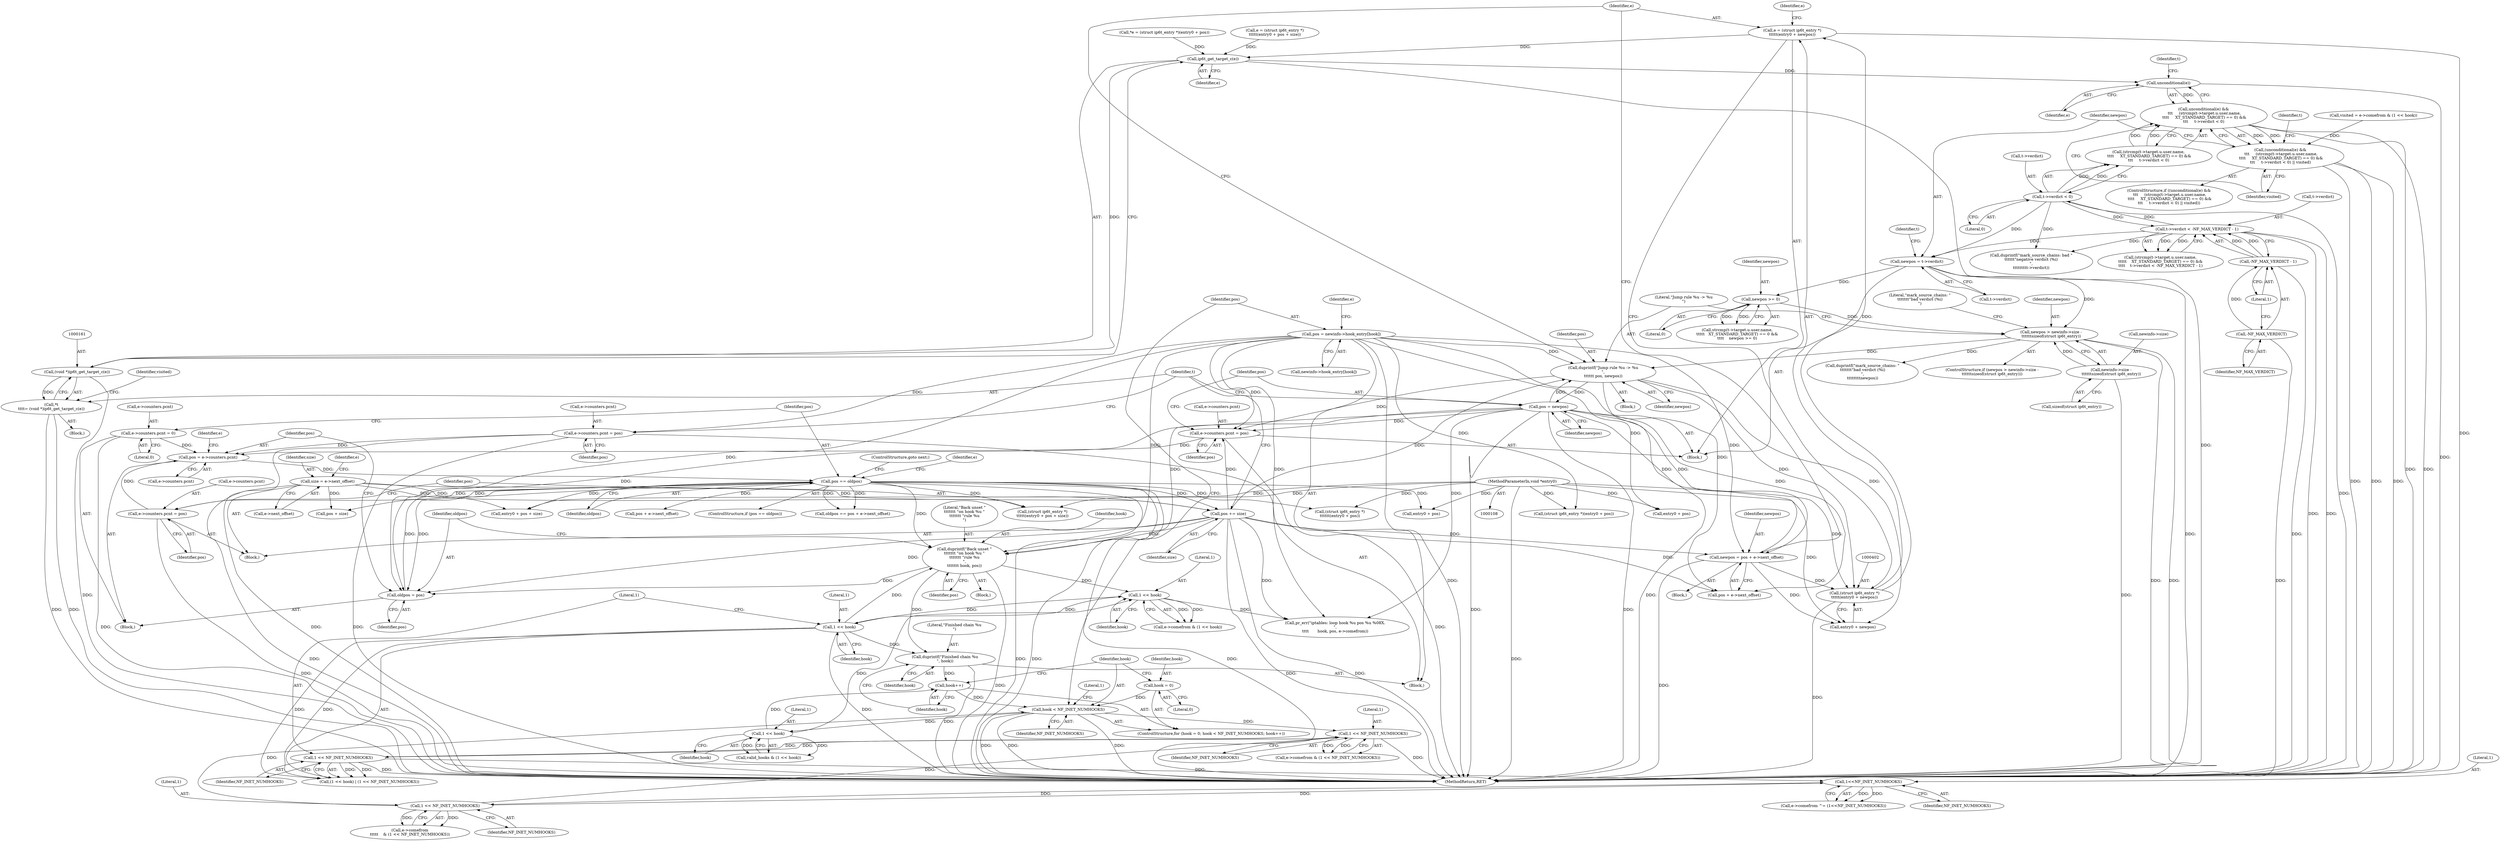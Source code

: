 digraph "0_linux_54d83fc74aa9ec72794373cb47432c5f7fb1a309_11@integer" {
"1000399" [label="(Call,e = (struct ip6t_entry *)\n\t\t\t\t\t(entry0 + newpos))"];
"1000401" [label="(Call,(struct ip6t_entry *)\n\t\t\t\t\t(entry0 + newpos))"];
"1000111" [label="(MethodParameterIn,void *entry0)"];
"1000386" [label="(Call,duprintf(\"Jump rule %u -> %u\n\",\n\t\t\t\t\t\t pos, newpos))"];
"1000413" [label="(Call,pos = newpos)"];
"1000392" [label="(Call,newpos = pos + e->next_offset)"];
"1000341" [label="(Call,pos += size)"];
"1000320" [label="(Call,size = e->next_offset)"];
"1000302" [label="(Call,pos == oldpos)"];
"1000287" [label="(Call,pos = e->counters.pcnt)"];
"1000406" [label="(Call,e->counters.pcnt = pos)"];
"1000125" [label="(Call,pos = newinfo->hook_entry[hook])"];
"1000148" [label="(Call,e->counters.pcnt = pos)"];
"1000294" [label="(Call,e->counters.pcnt = 0)"];
"1000334" [label="(Call,e->counters.pcnt = pos)"];
"1000284" [label="(Call,oldpos = pos)"];
"1000280" [label="(Call,duprintf(\"Back unset \"\n\t\t\t\t\t\t\t \"on hook %u \"\n\t\t\t\t\t\t\t \"rule %u\n\",\n\t\t\t\t\t\t\t hook, pos))"];
"1000197" [label="(Call,1 << hook)"];
"1000171" [label="(Call,1 << hook)"];
"1000144" [label="(Call,1 << hook)"];
"1000118" [label="(Call,hook < NF_INET_NUMHOOKS)"];
"1000121" [label="(Call,hook++)"];
"1000417" [label="(Call,duprintf(\"Finished chain %u\n\", hook))"];
"1000115" [label="(Call,hook = 0)"];
"1000276" [label="(Call,1 << NF_INET_NUMHOOKS)"];
"1000268" [label="(Call,1<<NF_INET_NUMHOOKS)"];
"1000200" [label="(Call,1 << NF_INET_NUMHOOKS)"];
"1000179" [label="(Call,1 << NF_INET_NUMHOOKS)"];
"1000372" [label="(Call,newpos > newinfo->size -\n\t\t\t\t\t\tsizeof(struct ip6t_entry))"];
"1000367" [label="(Call,newpos >= 0)"];
"1000347" [label="(Call,newpos = t->verdict)"];
"1000222" [label="(Call,t->verdict < 0)"];
"1000246" [label="(Call,t->verdict < -NF_MAX_VERDICT - 1)"];
"1000250" [label="(Call,-NF_MAX_VERDICT - 1)"];
"1000251" [label="(Call,-NF_MAX_VERDICT)"];
"1000374" [label="(Call,newinfo->size -\n\t\t\t\t\t\tsizeof(struct ip6t_entry))"];
"1000162" [label="(Call,ip6t_get_target_c(e))"];
"1000160" [label="(Call,(void *)ip6t_get_target_c(e))"];
"1000158" [label="(Call,*t\n\t\t\t\t= (void *)ip6t_get_target_c(e))"];
"1000206" [label="(Call,unconditional(e))"];
"1000205" [label="(Call,unconditional(e) &&\n \t\t\t     (strcmp(t->target.u.user.name,\n \t\t\t\t     XT_STANDARD_TARGET) == 0) &&\n\t\t\t     t->verdict < 0)"];
"1000204" [label="(Call,(unconditional(e) &&\n \t\t\t     (strcmp(t->target.u.user.name,\n \t\t\t\t     XT_STANDARD_TARGET) == 0) &&\n\t\t\t     t->verdict < 0) || visited)"];
"1000123" [label="(Block,)"];
"1000167" [label="(Call,e->comefrom & (1 << hook))"];
"1000183" [label="(Call,pr_err(\"iptables: loop hook %u pos %u %08X.\n\",\n\t\t\t\t       hook, pos, e->comefrom))"];
"1000173" [label="(Identifier,hook)"];
"1000179" [label="(Call,1 << NF_INET_NUMHOOKS)"];
"1000223" [label="(Call,t->verdict)"];
"1000137" [label="(Call,entry0 + pos)"];
"1000159" [label="(Identifier,t)"];
"1000307" [label="(Identifier,e)"];
"1000343" [label="(Identifier,size)"];
"1000156" [label="(Block,)"];
"1000340" [label="(Identifier,pos)"];
"1000302" [label="(Call,pos == oldpos)"];
"1000272" [label="(Call,e->comefrom\n\t\t\t\t\t    & (1 << NF_INET_NUMHOOKS))"];
"1000162" [label="(Call,ip6t_get_target_c(e))"];
"1000378" [label="(Call,sizeof(struct ip6t_entry))"];
"1000206" [label="(Call,unconditional(e))"];
"1000399" [label="(Call,e = (struct ip6t_entry *)\n\t\t\t\t\t(entry0 + newpos))"];
"1000345" [label="(Block,)"];
"1000196" [label="(Call,(1 << hook) | (1 << NF_INET_NUMHOOKS))"];
"1000417" [label="(Call,duprintf(\"Finished chain %u\n\", hook))"];
"1000400" [label="(Identifier,e)"];
"1000304" [label="(Identifier,oldpos)"];
"1000407" [label="(Call,e->counters.pcnt)"];
"1000287" [label="(Call,pos = e->counters.pcnt)"];
"1000334" [label="(Call,e->counters.pcnt = pos)"];
"1000371" [label="(ControlStructure,if (newpos > newinfo->size -\n\t\t\t\t\t\tsizeof(struct ip6t_entry)))"];
"1000406" [label="(Call,e->counters.pcnt = pos)"];
"1000144" [label="(Call,1 << hook)"];
"1000348" [label="(Identifier,newpos)"];
"1000373" [label="(Identifier,newpos)"];
"1000335" [label="(Call,e->counters.pcnt)"];
"1000268" [label="(Call,1<<NF_INET_NUMHOOKS)"];
"1000263" [label="(Block,)"];
"1000199" [label="(Identifier,hook)"];
"1000207" [label="(Identifier,e)"];
"1000281" [label="(Literal,\"Back unset \"\n\t\t\t\t\t\t\t \"on hook %u \"\n\t\t\t\t\t\t\t \"rule %u\n\")"];
"1000393" [label="(Identifier,newpos)"];
"1000280" [label="(Call,duprintf(\"Back unset \"\n\t\t\t\t\t\t\t \"on hook %u \"\n\t\t\t\t\t\t\t \"rule %u\n\",\n\t\t\t\t\t\t\t hook, pos))"];
"1000288" [label="(Identifier,pos)"];
"1000413" [label="(Call,pos = newpos)"];
"1000226" [label="(Literal,0)"];
"1000391" [label="(Block,)"];
"1000117" [label="(Literal,0)"];
"1000276" [label="(Call,1 << NF_INET_NUMHOOKS)"];
"1000285" [label="(Identifier,oldpos)"];
"1000120" [label="(Identifier,NF_INET_NUMHOOKS)"];
"1000175" [label="(Call,e->comefrom & (1 << NF_INET_NUMHOOKS))"];
"1000325" [label="(Call,e = (struct ip6t_entry *)\n\t\t\t\t\t(entry0 + pos + size))"];
"1000171" [label="(Call,1 << hook)"];
"1000320" [label="(Call,size = e->next_offset)"];
"1000163" [label="(Identifier,e)"];
"1000181" [label="(Identifier,NF_INET_NUMHOOKS)"];
"1000322" [label="(Call,e->next_offset)"];
"1000134" [label="(Identifier,e)"];
"1000247" [label="(Call,t->verdict)"];
"1000367" [label="(Call,newpos >= 0)"];
"1000126" [label="(Identifier,pos)"];
"1000421" [label="(Literal,1)"];
"1000342" [label="(Identifier,pos)"];
"1000250" [label="(Call,-NF_MAX_VERDICT - 1)"];
"1000394" [label="(Call,pos + e->next_offset)"];
"1000415" [label="(Identifier,newpos)"];
"1000202" [label="(Identifier,NF_INET_NUMHOOKS)"];
"1000305" [label="(ControlStructure,goto next;)"];
"1000403" [label="(Call,entry0 + newpos)"];
"1000381" [label="(Call,duprintf(\"mark_source_chains: \"\n\t\t\t\t\t\t\t\"bad verdict (%i)\n\",\n\t\t\t\t\t\t\t\tnewpos))"];
"1000382" [label="(Literal,\"mark_source_chains: \"\n\t\t\t\t\t\t\t\"bad verdict (%i)\n\")"];
"1000119" [label="(Identifier,hook)"];
"1000215" [label="(Identifier,t)"];
"1000349" [label="(Call,t->verdict)"];
"1000295" [label="(Call,e->counters.pcnt)"];
"1000148" [label="(Call,e->counters.pcnt = pos)"];
"1000409" [label="(Identifier,e)"];
"1000208" [label="(Call,(strcmp(t->target.u.user.name,\n \t\t\t\t     XT_STANDARD_TARGET) == 0) &&\n\t\t\t     t->verdict < 0)"];
"1000232" [label="(Call,(strcmp(t->target.u.user.name,\n\t\t\t\t\t    XT_STANDARD_TARGET) == 0) &&\n\t\t\t\t    t->verdict < -NF_MAX_VERDICT - 1)"];
"1000370" [label="(Block,)"];
"1000270" [label="(Identifier,NF_INET_NUMHOOKS)"];
"1000353" [label="(Call,strcmp(t->target.u.user.name,\n\t\t\t\t\t   XT_STANDARD_TARGET) == 0 &&\n\t\t\t\t    newpos >= 0)"];
"1000145" [label="(Literal,1)"];
"1000269" [label="(Literal,1)"];
"1000118" [label="(Call,hook < NF_INET_NUMHOOKS)"];
"1000308" [label="(Call,(struct ip6t_entry *)\n\t\t\t\t\t\t(entry0 + pos))"];
"1000374" [label="(Call,newinfo->size -\n\t\t\t\t\t\tsizeof(struct ip6t_entry))"];
"1000201" [label="(Literal,1)"];
"1000303" [label="(Identifier,pos)"];
"1000166" [label="(Identifier,visited)"];
"1000327" [label="(Call,(struct ip6t_entry *)\n\t\t\t\t\t(entry0 + pos + size))"];
"1000392" [label="(Call,newpos = pos + e->next_offset)"];
"1000135" [label="(Call,(struct ip6t_entry *)(entry0 + pos))"];
"1000412" [label="(Identifier,pos)"];
"1000114" [label="(ControlStructure,for (hook = 0; hook < NF_INET_NUMHOOKS; hook++))"];
"1000418" [label="(Literal,\"Finished chain %u\n\")"];
"1000154" [label="(Identifier,pos)"];
"1000122" [label="(Identifier,hook)"];
"1000347" [label="(Call,newpos = t->verdict)"];
"1000246" [label="(Call,t->verdict < -NF_MAX_VERDICT - 1)"];
"1000422" [label="(MethodReturn,RET)"];
"1000372" [label="(Call,newpos > newinfo->size -\n\t\t\t\t\t\tsizeof(struct ip6t_entry))"];
"1000133" [label="(Call,*e = (struct ip6t_entry *)(entry0 + pos))"];
"1000388" [label="(Identifier,pos)"];
"1000253" [label="(Literal,1)"];
"1000277" [label="(Literal,1)"];
"1000264" [label="(Call,e->comefrom ^= (1<<NF_INET_NUMHOOKS))"];
"1000180" [label="(Literal,1)"];
"1000297" [label="(Identifier,e)"];
"1000146" [label="(Identifier,hook)"];
"1000205" [label="(Call,unconditional(e) &&\n \t\t\t     (strcmp(t->target.u.user.name,\n \t\t\t\t     XT_STANDARD_TARGET) == 0) &&\n\t\t\t     t->verdict < 0)"];
"1000116" [label="(Identifier,hook)"];
"1000360" [label="(Identifier,t)"];
"1000204" [label="(Call,(unconditional(e) &&\n \t\t\t     (strcmp(t->target.u.user.name,\n \t\t\t\t     XT_STANDARD_TARGET) == 0) &&\n\t\t\t     t->verdict < 0) || visited)"];
"1000401" [label="(Call,(struct ip6t_entry *)\n\t\t\t\t\t(entry0 + newpos))"];
"1000389" [label="(Identifier,newpos)"];
"1000289" [label="(Call,e->counters.pcnt)"];
"1000315" [label="(Call,pos + e->next_offset)"];
"1000284" [label="(Call,oldpos = pos)"];
"1000310" [label="(Call,entry0 + pos)"];
"1000111" [label="(MethodParameterIn,void *entry0)"];
"1000301" [label="(ControlStructure,if (pos == oldpos))"];
"1000203" [label="(ControlStructure,if ((unconditional(e) &&\n \t\t\t     (strcmp(t->target.u.user.name,\n \t\t\t\t     XT_STANDARD_TARGET) == 0) &&\n\t\t\t     t->verdict < 0) || visited))"];
"1000283" [label="(Identifier,pos)"];
"1000172" [label="(Literal,1)"];
"1000375" [label="(Call,newinfo->size)"];
"1000369" [label="(Literal,0)"];
"1000251" [label="(Call,-NF_MAX_VERDICT)"];
"1000313" [label="(Call,oldpos == pos + e->next_offset)"];
"1000198" [label="(Literal,1)"];
"1000326" [label="(Identifier,e)"];
"1000125" [label="(Call,pos = newinfo->hook_entry[hook])"];
"1000115" [label="(Call,hook = 0)"];
"1000368" [label="(Identifier,newpos)"];
"1000321" [label="(Identifier,size)"];
"1000121" [label="(Call,hook++)"];
"1000255" [label="(Call,duprintf(\"mark_source_chains: bad \"\n\t\t\t\t\t\t\"negative verdict (%i)\n\",\n\t\t\t\t\t\t\t\tt->verdict))"];
"1000386" [label="(Call,duprintf(\"Jump rule %u -> %u\n\",\n\t\t\t\t\t\t pos, newpos))"];
"1000160" [label="(Call,(void *)ip6t_get_target_c(e))"];
"1000239" [label="(Identifier,t)"];
"1000127" [label="(Call,newinfo->hook_entry[hook])"];
"1000279" [label="(Block,)"];
"1000165" [label="(Call,visited = e->comefrom & (1 << hook))"];
"1000329" [label="(Call,entry0 + pos + size)"];
"1000414" [label="(Identifier,pos)"];
"1000222" [label="(Call,t->verdict < 0)"];
"1000158" [label="(Call,*t\n\t\t\t\t= (void *)ip6t_get_target_c(e))"];
"1000200" [label="(Call,1 << NF_INET_NUMHOOKS)"];
"1000278" [label="(Identifier,NF_INET_NUMHOOKS)"];
"1000294" [label="(Call,e->counters.pcnt = 0)"];
"1000282" [label="(Identifier,hook)"];
"1000419" [label="(Identifier,hook)"];
"1000341" [label="(Call,pos += size)"];
"1000228" [label="(Block,)"];
"1000149" [label="(Call,e->counters.pcnt)"];
"1000331" [label="(Call,pos + size)"];
"1000286" [label="(Identifier,pos)"];
"1000387" [label="(Literal,\"Jump rule %u -> %u\n\")"];
"1000252" [label="(Identifier,NF_MAX_VERDICT)"];
"1000142" [label="(Call,valid_hooks & (1 << hook))"];
"1000300" [label="(Literal,0)"];
"1000197" [label="(Call,1 << hook)"];
"1000227" [label="(Identifier,visited)"];
"1000399" -> "1000345"  [label="AST: "];
"1000399" -> "1000401"  [label="CFG: "];
"1000400" -> "1000399"  [label="AST: "];
"1000401" -> "1000399"  [label="AST: "];
"1000409" -> "1000399"  [label="CFG: "];
"1000399" -> "1000422"  [label="DDG: "];
"1000399" -> "1000162"  [label="DDG: "];
"1000401" -> "1000399"  [label="DDG: "];
"1000401" -> "1000403"  [label="CFG: "];
"1000402" -> "1000401"  [label="AST: "];
"1000403" -> "1000401"  [label="AST: "];
"1000401" -> "1000422"  [label="DDG: "];
"1000111" -> "1000401"  [label="DDG: "];
"1000386" -> "1000401"  [label="DDG: "];
"1000392" -> "1000401"  [label="DDG: "];
"1000111" -> "1000108"  [label="AST: "];
"1000111" -> "1000422"  [label="DDG: "];
"1000111" -> "1000135"  [label="DDG: "];
"1000111" -> "1000137"  [label="DDG: "];
"1000111" -> "1000308"  [label="DDG: "];
"1000111" -> "1000310"  [label="DDG: "];
"1000111" -> "1000327"  [label="DDG: "];
"1000111" -> "1000329"  [label="DDG: "];
"1000111" -> "1000403"  [label="DDG: "];
"1000386" -> "1000370"  [label="AST: "];
"1000386" -> "1000389"  [label="CFG: "];
"1000387" -> "1000386"  [label="AST: "];
"1000388" -> "1000386"  [label="AST: "];
"1000389" -> "1000386"  [label="AST: "];
"1000400" -> "1000386"  [label="CFG: "];
"1000386" -> "1000422"  [label="DDG: "];
"1000413" -> "1000386"  [label="DDG: "];
"1000341" -> "1000386"  [label="DDG: "];
"1000125" -> "1000386"  [label="DDG: "];
"1000372" -> "1000386"  [label="DDG: "];
"1000386" -> "1000403"  [label="DDG: "];
"1000386" -> "1000406"  [label="DDG: "];
"1000386" -> "1000413"  [label="DDG: "];
"1000413" -> "1000345"  [label="AST: "];
"1000413" -> "1000415"  [label="CFG: "];
"1000414" -> "1000413"  [label="AST: "];
"1000415" -> "1000413"  [label="AST: "];
"1000159" -> "1000413"  [label="CFG: "];
"1000413" -> "1000422"  [label="DDG: "];
"1000413" -> "1000422"  [label="DDG: "];
"1000413" -> "1000183"  [label="DDG: "];
"1000413" -> "1000280"  [label="DDG: "];
"1000413" -> "1000284"  [label="DDG: "];
"1000413" -> "1000392"  [label="DDG: "];
"1000413" -> "1000394"  [label="DDG: "];
"1000413" -> "1000406"  [label="DDG: "];
"1000392" -> "1000413"  [label="DDG: "];
"1000392" -> "1000391"  [label="AST: "];
"1000392" -> "1000394"  [label="CFG: "];
"1000393" -> "1000392"  [label="AST: "];
"1000394" -> "1000392"  [label="AST: "];
"1000400" -> "1000392"  [label="CFG: "];
"1000392" -> "1000422"  [label="DDG: "];
"1000341" -> "1000392"  [label="DDG: "];
"1000125" -> "1000392"  [label="DDG: "];
"1000392" -> "1000403"  [label="DDG: "];
"1000341" -> "1000228"  [label="AST: "];
"1000341" -> "1000343"  [label="CFG: "];
"1000342" -> "1000341"  [label="AST: "];
"1000343" -> "1000341"  [label="AST: "];
"1000159" -> "1000341"  [label="CFG: "];
"1000341" -> "1000422"  [label="DDG: "];
"1000341" -> "1000422"  [label="DDG: "];
"1000341" -> "1000183"  [label="DDG: "];
"1000341" -> "1000280"  [label="DDG: "];
"1000341" -> "1000284"  [label="DDG: "];
"1000320" -> "1000341"  [label="DDG: "];
"1000302" -> "1000341"  [label="DDG: "];
"1000341" -> "1000394"  [label="DDG: "];
"1000341" -> "1000406"  [label="DDG: "];
"1000320" -> "1000228"  [label="AST: "];
"1000320" -> "1000322"  [label="CFG: "];
"1000321" -> "1000320"  [label="AST: "];
"1000322" -> "1000320"  [label="AST: "];
"1000326" -> "1000320"  [label="CFG: "];
"1000320" -> "1000422"  [label="DDG: "];
"1000320" -> "1000327"  [label="DDG: "];
"1000320" -> "1000329"  [label="DDG: "];
"1000320" -> "1000331"  [label="DDG: "];
"1000302" -> "1000301"  [label="AST: "];
"1000302" -> "1000304"  [label="CFG: "];
"1000303" -> "1000302"  [label="AST: "];
"1000304" -> "1000302"  [label="AST: "];
"1000305" -> "1000302"  [label="CFG: "];
"1000307" -> "1000302"  [label="CFG: "];
"1000302" -> "1000422"  [label="DDG: "];
"1000302" -> "1000422"  [label="DDG: "];
"1000302" -> "1000422"  [label="DDG: "];
"1000302" -> "1000280"  [label="DDG: "];
"1000302" -> "1000284"  [label="DDG: "];
"1000287" -> "1000302"  [label="DDG: "];
"1000284" -> "1000302"  [label="DDG: "];
"1000302" -> "1000308"  [label="DDG: "];
"1000302" -> "1000310"  [label="DDG: "];
"1000302" -> "1000313"  [label="DDG: "];
"1000302" -> "1000313"  [label="DDG: "];
"1000302" -> "1000315"  [label="DDG: "];
"1000302" -> "1000327"  [label="DDG: "];
"1000302" -> "1000329"  [label="DDG: "];
"1000302" -> "1000331"  [label="DDG: "];
"1000302" -> "1000334"  [label="DDG: "];
"1000287" -> "1000263"  [label="AST: "];
"1000287" -> "1000289"  [label="CFG: "];
"1000288" -> "1000287"  [label="AST: "];
"1000289" -> "1000287"  [label="AST: "];
"1000297" -> "1000287"  [label="CFG: "];
"1000406" -> "1000287"  [label="DDG: "];
"1000148" -> "1000287"  [label="DDG: "];
"1000294" -> "1000287"  [label="DDG: "];
"1000334" -> "1000287"  [label="DDG: "];
"1000406" -> "1000345"  [label="AST: "];
"1000406" -> "1000412"  [label="CFG: "];
"1000407" -> "1000406"  [label="AST: "];
"1000412" -> "1000406"  [label="AST: "];
"1000414" -> "1000406"  [label="CFG: "];
"1000406" -> "1000422"  [label="DDG: "];
"1000125" -> "1000406"  [label="DDG: "];
"1000125" -> "1000123"  [label="AST: "];
"1000125" -> "1000127"  [label="CFG: "];
"1000126" -> "1000125"  [label="AST: "];
"1000127" -> "1000125"  [label="AST: "];
"1000134" -> "1000125"  [label="CFG: "];
"1000125" -> "1000422"  [label="DDG: "];
"1000125" -> "1000135"  [label="DDG: "];
"1000125" -> "1000137"  [label="DDG: "];
"1000125" -> "1000148"  [label="DDG: "];
"1000125" -> "1000183"  [label="DDG: "];
"1000125" -> "1000280"  [label="DDG: "];
"1000125" -> "1000284"  [label="DDG: "];
"1000125" -> "1000394"  [label="DDG: "];
"1000148" -> "1000123"  [label="AST: "];
"1000148" -> "1000154"  [label="CFG: "];
"1000149" -> "1000148"  [label="AST: "];
"1000154" -> "1000148"  [label="AST: "];
"1000159" -> "1000148"  [label="CFG: "];
"1000148" -> "1000422"  [label="DDG: "];
"1000148" -> "1000422"  [label="DDG: "];
"1000294" -> "1000263"  [label="AST: "];
"1000294" -> "1000300"  [label="CFG: "];
"1000295" -> "1000294"  [label="AST: "];
"1000300" -> "1000294"  [label="AST: "];
"1000303" -> "1000294"  [label="CFG: "];
"1000294" -> "1000422"  [label="DDG: "];
"1000334" -> "1000228"  [label="AST: "];
"1000334" -> "1000340"  [label="CFG: "];
"1000335" -> "1000334"  [label="AST: "];
"1000340" -> "1000334"  [label="AST: "];
"1000342" -> "1000334"  [label="CFG: "];
"1000334" -> "1000422"  [label="DDG: "];
"1000284" -> "1000263"  [label="AST: "];
"1000284" -> "1000286"  [label="CFG: "];
"1000285" -> "1000284"  [label="AST: "];
"1000286" -> "1000284"  [label="AST: "];
"1000288" -> "1000284"  [label="CFG: "];
"1000280" -> "1000284"  [label="DDG: "];
"1000280" -> "1000279"  [label="AST: "];
"1000280" -> "1000283"  [label="CFG: "];
"1000281" -> "1000280"  [label="AST: "];
"1000282" -> "1000280"  [label="AST: "];
"1000283" -> "1000280"  [label="AST: "];
"1000285" -> "1000280"  [label="CFG: "];
"1000280" -> "1000422"  [label="DDG: "];
"1000280" -> "1000171"  [label="DDG: "];
"1000197" -> "1000280"  [label="DDG: "];
"1000280" -> "1000417"  [label="DDG: "];
"1000197" -> "1000196"  [label="AST: "];
"1000197" -> "1000199"  [label="CFG: "];
"1000198" -> "1000197"  [label="AST: "];
"1000199" -> "1000197"  [label="AST: "];
"1000201" -> "1000197"  [label="CFG: "];
"1000197" -> "1000422"  [label="DDG: "];
"1000197" -> "1000171"  [label="DDG: "];
"1000197" -> "1000196"  [label="DDG: "];
"1000197" -> "1000196"  [label="DDG: "];
"1000171" -> "1000197"  [label="DDG: "];
"1000197" -> "1000417"  [label="DDG: "];
"1000171" -> "1000167"  [label="AST: "];
"1000171" -> "1000173"  [label="CFG: "];
"1000172" -> "1000171"  [label="AST: "];
"1000173" -> "1000171"  [label="AST: "];
"1000167" -> "1000171"  [label="CFG: "];
"1000171" -> "1000167"  [label="DDG: "];
"1000171" -> "1000167"  [label="DDG: "];
"1000144" -> "1000171"  [label="DDG: "];
"1000171" -> "1000183"  [label="DDG: "];
"1000144" -> "1000142"  [label="AST: "];
"1000144" -> "1000146"  [label="CFG: "];
"1000145" -> "1000144"  [label="AST: "];
"1000146" -> "1000144"  [label="AST: "];
"1000142" -> "1000144"  [label="CFG: "];
"1000144" -> "1000121"  [label="DDG: "];
"1000144" -> "1000142"  [label="DDG: "];
"1000144" -> "1000142"  [label="DDG: "];
"1000118" -> "1000144"  [label="DDG: "];
"1000118" -> "1000114"  [label="AST: "];
"1000118" -> "1000120"  [label="CFG: "];
"1000119" -> "1000118"  [label="AST: "];
"1000120" -> "1000118"  [label="AST: "];
"1000126" -> "1000118"  [label="CFG: "];
"1000421" -> "1000118"  [label="CFG: "];
"1000118" -> "1000422"  [label="DDG: "];
"1000118" -> "1000422"  [label="DDG: "];
"1000118" -> "1000422"  [label="DDG: "];
"1000121" -> "1000118"  [label="DDG: "];
"1000115" -> "1000118"  [label="DDG: "];
"1000276" -> "1000118"  [label="DDG: "];
"1000118" -> "1000179"  [label="DDG: "];
"1000121" -> "1000114"  [label="AST: "];
"1000121" -> "1000122"  [label="CFG: "];
"1000122" -> "1000121"  [label="AST: "];
"1000119" -> "1000121"  [label="CFG: "];
"1000417" -> "1000121"  [label="DDG: "];
"1000417" -> "1000123"  [label="AST: "];
"1000417" -> "1000419"  [label="CFG: "];
"1000418" -> "1000417"  [label="AST: "];
"1000419" -> "1000417"  [label="AST: "];
"1000122" -> "1000417"  [label="CFG: "];
"1000417" -> "1000422"  [label="DDG: "];
"1000115" -> "1000114"  [label="AST: "];
"1000115" -> "1000117"  [label="CFG: "];
"1000116" -> "1000115"  [label="AST: "];
"1000117" -> "1000115"  [label="AST: "];
"1000119" -> "1000115"  [label="CFG: "];
"1000276" -> "1000272"  [label="AST: "];
"1000276" -> "1000278"  [label="CFG: "];
"1000277" -> "1000276"  [label="AST: "];
"1000278" -> "1000276"  [label="AST: "];
"1000272" -> "1000276"  [label="CFG: "];
"1000276" -> "1000179"  [label="DDG: "];
"1000276" -> "1000268"  [label="DDG: "];
"1000276" -> "1000272"  [label="DDG: "];
"1000276" -> "1000272"  [label="DDG: "];
"1000268" -> "1000276"  [label="DDG: "];
"1000268" -> "1000264"  [label="AST: "];
"1000268" -> "1000270"  [label="CFG: "];
"1000269" -> "1000268"  [label="AST: "];
"1000270" -> "1000268"  [label="AST: "];
"1000264" -> "1000268"  [label="CFG: "];
"1000268" -> "1000264"  [label="DDG: "];
"1000268" -> "1000264"  [label="DDG: "];
"1000200" -> "1000268"  [label="DDG: "];
"1000200" -> "1000196"  [label="AST: "];
"1000200" -> "1000202"  [label="CFG: "];
"1000201" -> "1000200"  [label="AST: "];
"1000202" -> "1000200"  [label="AST: "];
"1000196" -> "1000200"  [label="CFG: "];
"1000200" -> "1000422"  [label="DDG: "];
"1000200" -> "1000179"  [label="DDG: "];
"1000200" -> "1000196"  [label="DDG: "];
"1000200" -> "1000196"  [label="DDG: "];
"1000179" -> "1000200"  [label="DDG: "];
"1000179" -> "1000175"  [label="AST: "];
"1000179" -> "1000181"  [label="CFG: "];
"1000180" -> "1000179"  [label="AST: "];
"1000181" -> "1000179"  [label="AST: "];
"1000175" -> "1000179"  [label="CFG: "];
"1000179" -> "1000422"  [label="DDG: "];
"1000179" -> "1000175"  [label="DDG: "];
"1000179" -> "1000175"  [label="DDG: "];
"1000372" -> "1000371"  [label="AST: "];
"1000372" -> "1000374"  [label="CFG: "];
"1000373" -> "1000372"  [label="AST: "];
"1000374" -> "1000372"  [label="AST: "];
"1000382" -> "1000372"  [label="CFG: "];
"1000387" -> "1000372"  [label="CFG: "];
"1000372" -> "1000422"  [label="DDG: "];
"1000372" -> "1000422"  [label="DDG: "];
"1000367" -> "1000372"  [label="DDG: "];
"1000347" -> "1000372"  [label="DDG: "];
"1000374" -> "1000372"  [label="DDG: "];
"1000372" -> "1000381"  [label="DDG: "];
"1000367" -> "1000353"  [label="AST: "];
"1000367" -> "1000369"  [label="CFG: "];
"1000368" -> "1000367"  [label="AST: "];
"1000369" -> "1000367"  [label="AST: "];
"1000353" -> "1000367"  [label="CFG: "];
"1000367" -> "1000353"  [label="DDG: "];
"1000367" -> "1000353"  [label="DDG: "];
"1000347" -> "1000367"  [label="DDG: "];
"1000347" -> "1000345"  [label="AST: "];
"1000347" -> "1000349"  [label="CFG: "];
"1000348" -> "1000347"  [label="AST: "];
"1000349" -> "1000347"  [label="AST: "];
"1000360" -> "1000347"  [label="CFG: "];
"1000347" -> "1000422"  [label="DDG: "];
"1000222" -> "1000347"  [label="DDG: "];
"1000246" -> "1000347"  [label="DDG: "];
"1000222" -> "1000208"  [label="AST: "];
"1000222" -> "1000226"  [label="CFG: "];
"1000223" -> "1000222"  [label="AST: "];
"1000226" -> "1000222"  [label="AST: "];
"1000208" -> "1000222"  [label="CFG: "];
"1000222" -> "1000422"  [label="DDG: "];
"1000222" -> "1000208"  [label="DDG: "];
"1000222" -> "1000208"  [label="DDG: "];
"1000246" -> "1000222"  [label="DDG: "];
"1000222" -> "1000246"  [label="DDG: "];
"1000222" -> "1000255"  [label="DDG: "];
"1000246" -> "1000232"  [label="AST: "];
"1000246" -> "1000250"  [label="CFG: "];
"1000247" -> "1000246"  [label="AST: "];
"1000250" -> "1000246"  [label="AST: "];
"1000232" -> "1000246"  [label="CFG: "];
"1000246" -> "1000422"  [label="DDG: "];
"1000246" -> "1000422"  [label="DDG: "];
"1000246" -> "1000232"  [label="DDG: "];
"1000246" -> "1000232"  [label="DDG: "];
"1000250" -> "1000246"  [label="DDG: "];
"1000250" -> "1000246"  [label="DDG: "];
"1000246" -> "1000255"  [label="DDG: "];
"1000250" -> "1000253"  [label="CFG: "];
"1000251" -> "1000250"  [label="AST: "];
"1000253" -> "1000250"  [label="AST: "];
"1000250" -> "1000422"  [label="DDG: "];
"1000251" -> "1000250"  [label="DDG: "];
"1000251" -> "1000252"  [label="CFG: "];
"1000252" -> "1000251"  [label="AST: "];
"1000253" -> "1000251"  [label="CFG: "];
"1000251" -> "1000422"  [label="DDG: "];
"1000374" -> "1000378"  [label="CFG: "];
"1000375" -> "1000374"  [label="AST: "];
"1000378" -> "1000374"  [label="AST: "];
"1000374" -> "1000422"  [label="DDG: "];
"1000162" -> "1000160"  [label="AST: "];
"1000162" -> "1000163"  [label="CFG: "];
"1000163" -> "1000162"  [label="AST: "];
"1000160" -> "1000162"  [label="CFG: "];
"1000162" -> "1000422"  [label="DDG: "];
"1000162" -> "1000160"  [label="DDG: "];
"1000325" -> "1000162"  [label="DDG: "];
"1000133" -> "1000162"  [label="DDG: "];
"1000162" -> "1000206"  [label="DDG: "];
"1000160" -> "1000158"  [label="AST: "];
"1000161" -> "1000160"  [label="AST: "];
"1000158" -> "1000160"  [label="CFG: "];
"1000160" -> "1000422"  [label="DDG: "];
"1000160" -> "1000158"  [label="DDG: "];
"1000158" -> "1000156"  [label="AST: "];
"1000159" -> "1000158"  [label="AST: "];
"1000166" -> "1000158"  [label="CFG: "];
"1000158" -> "1000422"  [label="DDG: "];
"1000158" -> "1000422"  [label="DDG: "];
"1000206" -> "1000205"  [label="AST: "];
"1000206" -> "1000207"  [label="CFG: "];
"1000207" -> "1000206"  [label="AST: "];
"1000215" -> "1000206"  [label="CFG: "];
"1000205" -> "1000206"  [label="CFG: "];
"1000206" -> "1000422"  [label="DDG: "];
"1000206" -> "1000205"  [label="DDG: "];
"1000205" -> "1000204"  [label="AST: "];
"1000205" -> "1000208"  [label="CFG: "];
"1000208" -> "1000205"  [label="AST: "];
"1000227" -> "1000205"  [label="CFG: "];
"1000204" -> "1000205"  [label="CFG: "];
"1000205" -> "1000422"  [label="DDG: "];
"1000205" -> "1000422"  [label="DDG: "];
"1000205" -> "1000204"  [label="DDG: "];
"1000205" -> "1000204"  [label="DDG: "];
"1000208" -> "1000205"  [label="DDG: "];
"1000208" -> "1000205"  [label="DDG: "];
"1000204" -> "1000203"  [label="AST: "];
"1000204" -> "1000227"  [label="CFG: "];
"1000227" -> "1000204"  [label="AST: "];
"1000239" -> "1000204"  [label="CFG: "];
"1000348" -> "1000204"  [label="CFG: "];
"1000204" -> "1000422"  [label="DDG: "];
"1000204" -> "1000422"  [label="DDG: "];
"1000204" -> "1000422"  [label="DDG: "];
"1000165" -> "1000204"  [label="DDG: "];
}
